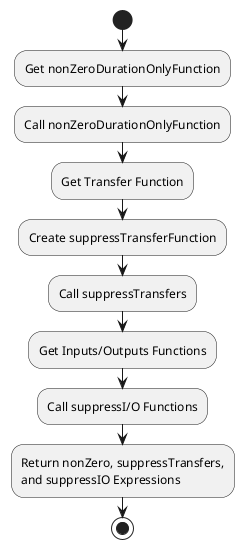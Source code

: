 @startuml
start
:Get nonZeroDurationOnlyFunction;
:Call nonZeroDurationOnlyFunction;
:Get Transfer Function;
:Create suppressTransferFunction;
:Call suppressTransfers;
:Get Inputs/Outputs Functions;
:Call suppressI/O Functions;
:Return nonZero, suppressTransfers,
and suppressIO Expressions;
stop
@enduml
